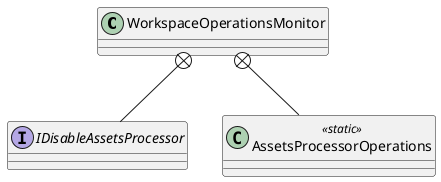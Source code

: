 @startuml
class WorkspaceOperationsMonitor {
}
interface IDisableAssetsProcessor {
}
class AssetsProcessorOperations <<static>> {
}
WorkspaceOperationsMonitor +-- IDisableAssetsProcessor
WorkspaceOperationsMonitor +-- AssetsProcessorOperations
@enduml
